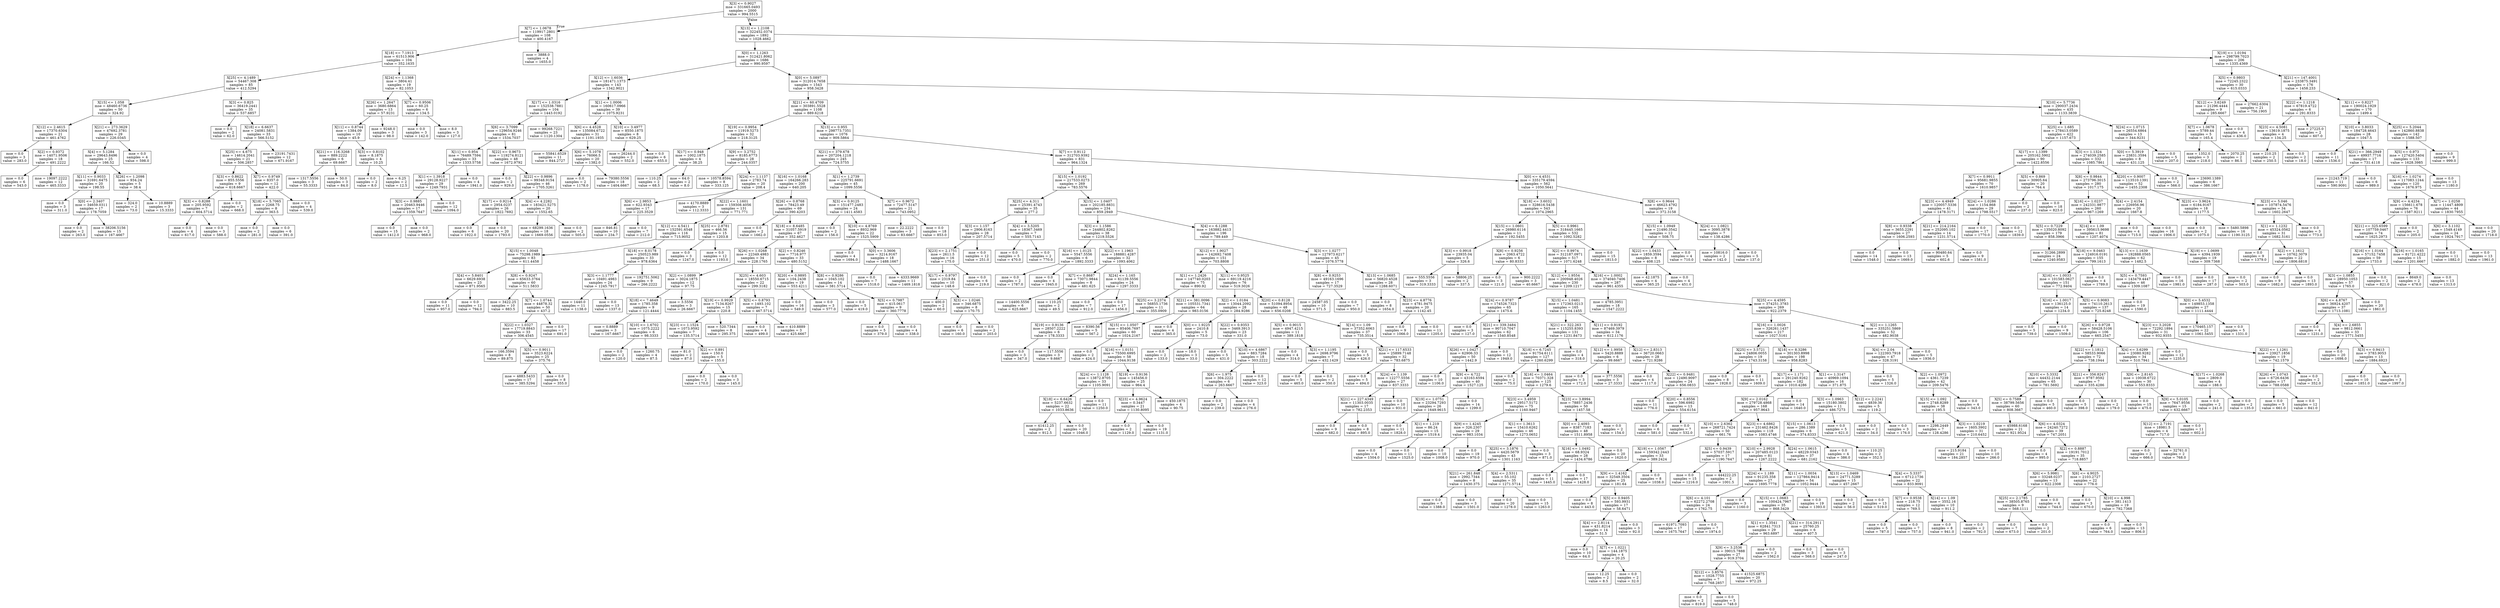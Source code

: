 digraph Tree {
node [shape=box] ;
0 [label="X[3] <= 0.9027\nmse = 331665.0493\nsamples = 2000\nvalue = 994.5515"] ;
1 [label="X[7] <= 1.0678\nmse = 119917.2801\nsamples = 108\nvalue = 400.4167"] ;
0 -> 1 [labeldistance=2.5, labelangle=45, headlabel="True"] ;
2 [label="X[18] <= 7.1913\nmse = 61513.906\nsamples = 104\nvalue = 352.1635"] ;
1 -> 2 ;
3 [label="X[25] <= 4.1489\nmse = 54467.308\nsamples = 85\nvalue = 412.5294"] ;
2 -> 3 ;
4 [label="X[15] <= 1.058\nmse = 48460.6736\nsamples = 50\nvalue = 324.92"] ;
3 -> 4 ;
5 [label="X[12] <= 2.4615\nmse = 17370.6304\nsamples = 21\nvalue = 461.4762"] ;
4 -> 5 ;
6 [label="mse = 0.0\nsamples = 3\nvalue = 283.0"] ;
5 -> 6 ;
7 [label="X[2] <= 0.9372\nmse = 14071.9506\nsamples = 18\nvalue = 491.2222"] ;
5 -> 7 ;
8 [label="mse = 0.0\nsamples = 6\nvalue = 543.0"] ;
7 -> 8 ;
9 [label="mse = 19097.2222\nsamples = 12\nvalue = 465.3333"] ;
7 -> 9 ;
10 [label="X[21] <= 273.3629\nmse = 47692.3781\nsamples = 29\nvalue = 226.0345"] ;
4 -> 10 ;
11 [label="X[4] <= 5.1284\nmse = 29643.8496\nsamples = 25\nvalue = 166.52"] ;
10 -> 11 ;
12 [label="X[11] <= 0.9033\nmse = 31691.6475\nsamples = 20\nvalue = 198.55"] ;
11 -> 12 ;
13 [label="mse = 0.0\nsamples = 3\nvalue = 311.0"] ;
12 -> 13 ;
14 [label="X[0] <= 2.3407\nmse = 34659.0311\nsamples = 17\nvalue = 178.7059"] ;
12 -> 14 ;
15 [label="mse = 0.0\nsamples = 2\nvalue = 263.0"] ;
14 -> 15 ;
16 [label="mse = 38206.5156\nsamples = 15\nvalue = 167.4667"] ;
14 -> 16 ;
17 [label="X[26] <= 1.2098\nmse = 934.24\nsamples = 5\nvalue = 38.4"] ;
11 -> 17 ;
18 [label="mse = 324.0\nsamples = 2\nvalue = 73.0"] ;
17 -> 18 ;
19 [label="mse = 10.8889\nsamples = 3\nvalue = 15.3333"] ;
17 -> 19 ;
20 [label="mse = 0.0\nsamples = 4\nvalue = 598.0"] ;
10 -> 20 ;
21 [label="X[3] <= 0.825\nmse = 36419.2441\nsamples = 35\nvalue = 537.6857"] ;
3 -> 21 ;
22 [label="mse = 0.0\nsamples = 2\nvalue = 62.0"] ;
21 -> 22 ;
23 [label="X[18] <= 6.6637\nmse = 24081.5831\nsamples = 33\nvalue = 566.5152"] ;
21 -> 23 ;
24 [label="X[25] <= 4.675\nmse = 14614.2041\nsamples = 21\nvalue = 506.2857"] ;
23 -> 24 ;
25 [label="X[3] <= 0.8622\nmse = 855.5556\nsamples = 9\nvalue = 618.6667"] ;
24 -> 25 ;
26 [label="X[3] <= 0.8288\nmse = 205.9592\nsamples = 7\nvalue = 604.5714"] ;
25 -> 26 ;
27 [label="mse = 0.0\nsamples = 4\nvalue = 617.0"] ;
26 -> 27 ;
28 [label="mse = 0.0\nsamples = 3\nvalue = 588.0"] ;
26 -> 28 ;
29 [label="mse = 0.0\nsamples = 2\nvalue = 668.0"] ;
25 -> 29 ;
30 [label="X[7] <= 0.9749\nmse = 8357.0\nsamples = 12\nvalue = 422.0"] ;
24 -> 30 ;
31 [label="X[18] <= 5.7065\nmse = 2268.75\nsamples = 8\nvalue = 363.5"] ;
30 -> 31 ;
32 [label="mse = 0.0\nsamples = 2\nvalue = 281.0"] ;
31 -> 32 ;
33 [label="mse = 0.0\nsamples = 6\nvalue = 391.0"] ;
31 -> 33 ;
34 [label="mse = 0.0\nsamples = 4\nvalue = 539.0"] ;
30 -> 34 ;
35 [label="mse = 23191.7431\nsamples = 12\nvalue = 671.9167"] ;
23 -> 35 ;
36 [label="X[24] <= 1.1368\nmse = 3804.41\nsamples = 19\nvalue = 82.1053"] ;
2 -> 36 ;
37 [label="X[26] <= 1.2647\nmse = 3680.6864\nsamples = 13\nvalue = 57.9231"] ;
36 -> 37 ;
38 [label="X[11] <= 0.8744\nmse = 1384.09\nsamples = 10\nvalue = 45.9"] ;
37 -> 38 ;
39 [label="X[21] <= 116.3268\nmse = 889.2222\nsamples = 6\nvalue = 69.6667"] ;
38 -> 39 ;
40 [label="mse = 1317.5556\nsamples = 3\nvalue = 55.3333"] ;
39 -> 40 ;
41 [label="mse = 50.0\nsamples = 3\nvalue = 84.0"] ;
39 -> 41 ;
42 [label="X[3] <= 0.8102\nmse = 8.1875\nsamples = 4\nvalue = 10.25"] ;
38 -> 42 ;
43 [label="mse = 0.0\nsamples = 2\nvalue = 8.0"] ;
42 -> 43 ;
44 [label="mse = 6.25\nsamples = 2\nvalue = 12.5"] ;
42 -> 44 ;
45 [label="mse = 9248.0\nsamples = 3\nvalue = 98.0"] ;
37 -> 45 ;
46 [label="X[7] <= 0.9506\nmse = 60.25\nsamples = 6\nvalue = 134.5"] ;
36 -> 46 ;
47 [label="mse = 0.0\nsamples = 3\nvalue = 142.0"] ;
46 -> 47 ;
48 [label="mse = 8.0\nsamples = 3\nvalue = 127.0"] ;
46 -> 48 ;
49 [label="mse = 3888.0\nsamples = 4\nvalue = 1655.0"] ;
1 -> 49 ;
50 [label="X[13] <= 1.2108\nmse = 322452.0374\nsamples = 1892\nvalue = 1028.4662"] ;
0 -> 50 [labeldistance=2.5, labelangle=-45, headlabel="False"] ;
51 [label="X[0] <= 1.1263\nmse = 312421.8062\nsamples = 1686\nvalue = 990.9597"] ;
50 -> 51 ;
52 [label="X[12] <= 1.6036\nmse = 181471.1373\nsamples = 143\nvalue = 1342.9021"] ;
51 -> 52 ;
53 [label="X[17] <= 1.0316\nmse = 152538.7881\nsamples = 104\nvalue = 1443.0192"] ;
52 -> 53 ;
54 [label="X[6] <= 3.7099\nmse = 129654.9246\nsamples = 81\nvalue = 1534.7037"] ;
53 -> 54 ;
55 [label="X[11] <= 0.954\nmse = 76489.7594\nsamples = 33\nvalue = 1333.5758"] ;
54 -> 55 ;
56 [label="X[1] <= 1.3918\nmse = 29128.9227\nsamples = 29\nvalue = 1249.7931"] ;
55 -> 56 ;
57 [label="X[3] <= 0.9885\nmse = 20463.9446\nsamples = 17\nvalue = 1359.7647"] ;
56 -> 57 ;
58 [label="mse = 0.0\nsamples = 15\nvalue = 1412.0"] ;
57 -> 58 ;
59 [label="mse = 0.0\nsamples = 2\nvalue = 968.0"] ;
57 -> 59 ;
60 [label="mse = 0.0\nsamples = 12\nvalue = 1094.0"] ;
56 -> 60 ;
61 [label="mse = 0.0\nsamples = 4\nvalue = 1941.0"] ;
55 -> 61 ;
62 [label="X[22] <= 0.9673\nmse = 119274.8121\nsamples = 48\nvalue = 1672.9792"] ;
54 -> 62 ;
63 [label="mse = 0.0\nsamples = 2\nvalue = 929.0"] ;
62 -> 63 ;
64 [label="X[22] <= 0.9896\nmse = 99348.9154\nsamples = 46\nvalue = 1705.3261"] ;
62 -> 64 ;
65 [label="X[17] <= 0.9214\nmse = 2954.0237\nsamples = 26\nvalue = 1822.7692"] ;
64 -> 65 ;
66 [label="mse = 0.0\nsamples = 6\nvalue = 1922.0"] ;
65 -> 66 ;
67 [label="mse = 0.0\nsamples = 20\nvalue = 1793.0"] ;
65 -> 67 ;
68 [label="X[4] <= 4.2282\nmse = 183421.5275\nsamples = 20\nvalue = 1552.65"] ;
64 -> 68 ;
69 [label="mse = 68299.1636\nsamples = 18\nvalue = 1669.0556"] ;
68 -> 69 ;
70 [label="mse = 0.0\nsamples = 2\nvalue = 505.0"] ;
68 -> 70 ;
71 [label="mse = 99268.7221\nsamples = 23\nvalue = 1120.1304"] ;
53 -> 71 ;
72 [label="X[1] <= 1.0006\nmse = 160617.0966\nsamples = 39\nvalue = 1075.9231"] ;
52 -> 72 ;
73 [label="X[6] <= 4.4528\nmse = 135084.6722\nsamples = 31\nvalue = 1191.1935"] ;
72 -> 73 ;
74 [label="mse = 55841.6529\nsamples = 11\nvalue = 844.2727"] ;
73 -> 74 ;
75 [label="X[6] <= 5.1078\nmse = 76066.5\nsamples = 20\nvalue = 1382.0"] ;
73 -> 75 ;
76 [label="mse = 0.0\nsamples = 2\nvalue = 1178.0"] ;
75 -> 76 ;
77 [label="mse = 79380.5556\nsamples = 18\nvalue = 1404.6667"] ;
75 -> 77 ;
78 [label="X[10] <= 3.4977\nmse = 8550.1875\nsamples = 8\nvalue = 629.25"] ;
72 -> 78 ;
79 [label="mse = 26244.0\nsamples = 2\nvalue = 552.0"] ;
78 -> 79 ;
80 [label="mse = 0.0\nsamples = 6\nvalue = 655.0"] ;
78 -> 80 ;
81 [label="X[0] <= 5.0897\nmse = 312014.7658\nsamples = 1543\nvalue = 958.3428"] ;
51 -> 81 ;
82 [label="X[21] <= 60.4709\nmse = 303891.5528\nsamples = 1108\nvalue = 889.6218"] ;
81 -> 82 ;
83 [label="X[19] <= 0.9954\nmse = 11919.5273\nsamples = 32\nvalue = 218.3125"] ;
82 -> 83 ;
84 [label="X[17] <= 0.948\nmse = 1002.1875\nsamples = 4\nvalue = 38.25"] ;
83 -> 84 ;
85 [label="mse = 110.25\nsamples = 2\nvalue = 68.5"] ;
84 -> 85 ;
86 [label="mse = 64.0\nsamples = 2\nvalue = 8.0"] ;
84 -> 86 ;
87 [label="X[9] <= 3.2752\nmse = 8185.6773\nsamples = 28\nvalue = 244.0357"] ;
83 -> 87 ;
88 [label="mse = 10578.8594\nsamples = 8\nvalue = 333.125"] ;
87 -> 88 ;
89 [label="X[24] <= 1.1137\nmse = 2783.74\nsamples = 20\nvalue = 208.4"] ;
87 -> 89 ;
90 [label="X[6] <= 2.9853\nmse = 622.9343\nsamples = 17\nvalue = 225.3529"] ;
89 -> 90 ;
91 [label="mse = 846.81\nsamples = 10\nvalue = 234.7"] ;
90 -> 91 ;
92 [label="mse = 0.0\nsamples = 7\nvalue = 212.0"] ;
90 -> 92 ;
93 [label="mse = 4170.8889\nsamples = 3\nvalue = 112.3333"] ;
89 -> 93 ;
94 [label="X[13] <= 0.955\nmse = 298773.7351\nsamples = 1076\nvalue = 909.5864"] ;
82 -> 94 ;
95 [label="X[21] <= 379.678\nmse = 207204.1218\nsamples = 245\nvalue = 724.5755"] ;
94 -> 95 ;
96 [label="X[16] <= 1.0168\nmse = 164266.283\nsamples = 200\nvalue = 640.205"] ;
95 -> 96 ;
97 [label="X[22] <= 1.1601\nmse = 159308.4056\nsamples = 131\nvalue = 771.771"] ;
96 -> 97 ;
98 [label="X[12] <= 4.5411\nmse = 152591.6548\nsamples = 116\nvalue = 715.9052"] ;
97 -> 98 ;
99 [label="X[15] <= 1.0048\nmse = 75298.1989\nsamples = 83\nvalue = 611.4458"] ;
98 -> 99 ;
100 [label="X[4] <= 5.8401\nmse = 6629.6938\nsamples = 23\nvalue = 871.9565"] ;
99 -> 100 ;
101 [label="mse = 0.0\nsamples = 11\nvalue = 957.0"] ;
100 -> 101 ;
102 [label="mse = 0.0\nsamples = 12\nvalue = 794.0"] ;
100 -> 102 ;
103 [label="X[8] <= 0.9247\nmse = 65633.3764\nsamples = 60\nvalue = 511.5833"] ;
99 -> 103 ;
104 [label="mse = 3422.25\nsamples = 10\nvalue = 883.5"] ;
103 -> 104 ;
105 [label="X[7] <= 1.0744\nmse = 44878.32\nsamples = 50\nvalue = 437.2"] ;
103 -> 105 ;
106 [label="X[22] <= 1.0327\nmse = 17719.8843\nsamples = 33\nvalue = 306.4545"] ;
105 -> 106 ;
107 [label="mse = 166.3594\nsamples = 8\nvalue = 89.875"] ;
106 -> 107 ;
108 [label="X[5] <= 0.9011\nmse = 3523.6224\nsamples = 25\nvalue = 375.76"] ;
106 -> 108 ;
109 [label="mse = 4883.5433\nsamples = 17\nvalue = 385.5294"] ;
108 -> 109 ;
110 [label="mse = 0.0\nsamples = 8\nvalue = 355.0"] ;
108 -> 110 ;
111 [label="mse = 0.0\nsamples = 17\nvalue = 691.0"] ;
105 -> 111 ;
112 [label="X[18] <= 8.0178\nmse = 250523.989\nsamples = 33\nvalue = 978.6364"] ;
98 -> 112 ;
113 [label="X[3] <= 1.1777\nmse = 10491.4983\nsamples = 24\nvalue = 1245.7917"] ;
112 -> 113 ;
114 [label="mse = 1440.0\nsamples = 11\nvalue = 1138.0"] ;
113 -> 114 ;
115 [label="mse = 0.0\nsamples = 13\nvalue = 1337.0"] ;
113 -> 115 ;
116 [label="mse = 192751.5062\nsamples = 9\nvalue = 266.2222"] ;
112 -> 116 ;
117 [label="X[25] <= 2.8781\nmse = 466.56\nsamples = 15\nvalue = 1203.8"] ;
97 -> 117 ;
118 [label="mse = 0.0\nsamples = 3\nvalue = 1247.0"] ;
117 -> 118 ;
119 [label="mse = 0.0\nsamples = 12\nvalue = 1193.0"] ;
117 -> 119 ;
120 [label="X[26] <= 0.8768\nmse = 78423.49\nsamples = 69\nvalue = 390.4203"] ;
96 -> 120 ;
121 [label="mse = 0.0\nsamples = 2\nvalue = 1662.0"] ;
120 -> 121 ;
122 [label="X[18] <= 8.6485\nmse = 31057.5919\nsamples = 67\nvalue = 352.4627"] ;
120 -> 122 ;
123 [label="X[26] <= 1.0268\nmse = 22349.4983\nsamples = 34\nvalue = 228.1765"] ;
122 -> 123 ;
124 [label="X[2] <= 1.0899\nmse = 3024.1875\nsamples = 12\nvalue = 97.75"] ;
123 -> 124 ;
125 [label="X[18] <= 7.4649\nmse = 1785.358\nsamples = 9\nvalue = 121.4444"] ;
124 -> 125 ;
126 [label="mse = 0.8889\nsamples = 3\nvalue = 167.6667"] ;
125 -> 126 ;
127 [label="X[10] <= 1.6702\nmse = 1075.2222\nsamples = 6\nvalue = 98.3333"] ;
125 -> 127 ;
128 [label="mse = 0.0\nsamples = 2\nvalue = 120.0"] ;
127 -> 128 ;
129 [label="mse = 1260.75\nsamples = 4\nvalue = 87.5"] ;
127 -> 129 ;
130 [label="mse = 3.5556\nsamples = 3\nvalue = 26.6667"] ;
124 -> 130 ;
131 [label="X[25] <= 4.603\nmse = 18550.6715\nsamples = 22\nvalue = 299.3182"] ;
123 -> 131 ;
132 [label="X[19] <= 0.9929\nmse = 7134.8267\nsamples = 15\nvalue = 220.8"] ;
131 -> 132 ;
133 [label="X[23] <= 1.1524\nmse = 1073.9592\nsamples = 7\nvalue = 135.5714"] ;
132 -> 133 ;
134 [label="mse = 81.0\nsamples = 2\nvalue = 87.0"] ;
133 -> 134 ;
135 [label="X[2] <= 0.891\nmse = 150.0\nsamples = 5\nvalue = 155.0"] ;
133 -> 135 ;
136 [label="mse = 0.0\nsamples = 2\nvalue = 170.0"] ;
135 -> 136 ;
137 [label="mse = 0.0\nsamples = 3\nvalue = 145.0"] ;
135 -> 137 ;
138 [label="mse = 520.7344\nsamples = 8\nvalue = 295.375"] ;
132 -> 138 ;
139 [label="X[5] <= 0.8793\nmse = 1493.102\nsamples = 7\nvalue = 467.5714"] ;
131 -> 139 ;
140 [label="mse = 0.0\nsamples = 4\nvalue = 499.0"] ;
139 -> 140 ;
141 [label="mse = 410.8889\nsamples = 3\nvalue = 425.6667"] ;
139 -> 141 ;
142 [label="X[2] <= 0.8246\nmse = 7716.977\nsamples = 33\nvalue = 480.5152"] ;
122 -> 142 ;
143 [label="X[20] <= 0.9895\nmse = 104.2438\nsamples = 19\nvalue = 553.4211"] ;
142 -> 143 ;
144 [label="mse = 0.0\nsamples = 16\nvalue = 549.0"] ;
143 -> 144 ;
145 [label="mse = 0.0\nsamples = 3\nvalue = 577.0"] ;
143 -> 145 ;
146 [label="X[8] <= 0.9286\nmse = 1045.102\nsamples = 14\nvalue = 381.5714"] ;
142 -> 146 ;
147 [label="mse = 0.0\nsamples = 5\nvalue = 419.0"] ;
146 -> 147 ;
148 [label="X[5] <= 0.7987\nmse = 415.0617\nsamples = 9\nvalue = 360.7778"] ;
146 -> 148 ;
149 [label="mse = 0.0\nsamples = 5\nvalue = 379.0"] ;
148 -> 149 ;
150 [label="mse = 0.0\nsamples = 4\nvalue = 338.0"] ;
148 -> 150 ;
151 [label="X[1] <= 1.2739\nmse = 225791.6691\nsamples = 45\nvalue = 1099.5556"] ;
95 -> 151 ;
152 [label="X[3] <= 0.9125\nmse = 151477.2483\nsamples = 24\nvalue = 1411.4583"] ;
151 -> 152 ;
153 [label="mse = 0.0\nsamples = 2\nvalue = 156.0"] ;
152 -> 153 ;
154 [label="X[10] <= 4.8769\nmse = 8932.969\nsamples = 22\nvalue = 1525.5909"] ;
152 -> 154 ;
155 [label="mse = 0.0\nsamples = 4\nvalue = 1694.0"] ;
154 -> 155 ;
156 [label="X[0] <= 3.3606\nmse = 3214.9167\nsamples = 18\nvalue = 1488.1667"] ;
154 -> 156 ;
157 [label="mse = 0.0\nsamples = 7\nvalue = 1518.0"] ;
156 -> 157 ;
158 [label="mse = 4333.9669\nsamples = 11\nvalue = 1469.1818"] ;
156 -> 158 ;
159 [label="X[7] <= 0.9672\nmse = 72477.5147\nsamples = 21\nvalue = 743.0952"] ;
151 -> 159 ;
160 [label="mse = 22.2222\nsamples = 3\nvalue = 83.6667"] ;
159 -> 160 ;
161 [label="mse = 0.0\nsamples = 18\nvalue = 853.0"] ;
159 -> 161 ;
162 [label="X[7] <= 0.9112\nmse = 312703.9392\nsamples = 831\nvalue = 964.1324"] ;
94 -> 162 ;
163 [label="X[15] <= 1.0192\nmse = 217533.0273\nsamples = 269\nvalue = 783.5576"] ;
162 -> 163 ;
164 [label="X[25] <= 4.311\nmse = 25391.4743\nsamples = 35\nvalue = 277.2"] ;
163 -> 164 ;
165 [label="X[3] <= 1.157\nmse = 2906.8163\nsamples = 28\nvalue = 207.5714"] ;
164 -> 165 ;
166 [label="X[23] <= 2.1751\nmse = 2611.5\nsamples = 16\nvalue = 175.0"] ;
165 -> 166 ;
167 [label="X[17] <= 0.9797\nmse = 2319.84\nsamples = 10\nvalue = 148.6"] ;
166 -> 167 ;
168 [label="mse = 400.0\nsamples = 2\nvalue = 60.0"] ;
167 -> 168 ;
169 [label="X[3] <= 1.0246\nmse = 346.6875\nsamples = 8\nvalue = 170.75"] ;
167 -> 169 ;
170 [label="mse = 0.0\nsamples = 6\nvalue = 160.0"] ;
169 -> 170 ;
171 [label="mse = 0.0\nsamples = 2\nvalue = 203.0"] ;
169 -> 171 ;
172 [label="mse = 0.0\nsamples = 6\nvalue = 219.0"] ;
166 -> 172 ;
173 [label="mse = 0.0\nsamples = 12\nvalue = 251.0"] ;
165 -> 173 ;
174 [label="X[4] <= 3.5205\nmse = 18367.3469\nsamples = 7\nvalue = 555.7143"] ;
164 -> 174 ;
175 [label="mse = 0.0\nsamples = 5\nvalue = 470.0"] ;
174 -> 175 ;
176 [label="mse = 0.0\nsamples = 2\nvalue = 770.0"] ;
174 -> 176 ;
177 [label="X[15] <= 1.0407\nmse = 202185.8831\nsamples = 234\nvalue = 859.2949"] ;
163 -> 177 ;
178 [label="X[3] <= 1.1586\nmse = 244802.8262\nsamples = 38\nvalue = 1219.5526"] ;
177 -> 178 ;
179 [label="X[16] <= 1.0125\nmse = 5547.5556\nsamples = 6\nvalue = 1892.3333"] ;
178 -> 179 ;
180 [label="mse = 0.0\nsamples = 2\nvalue = 1787.0"] ;
179 -> 180 ;
181 [label="mse = 0.0\nsamples = 4\nvalue = 1945.0"] ;
179 -> 181 ;
182 [label="X[22] <= 1.1963\nmse = 188881.4287\nsamples = 32\nvalue = 1093.4062"] ;
178 -> 182 ;
183 [label="X[7] <= 0.8687\nmse = 73071.9844\nsamples = 8\nvalue = 481.625"] ;
182 -> 183 ;
184 [label="mse = 14400.5556\nsamples = 6\nvalue = 625.6667"] ;
183 -> 184 ;
185 [label="mse = 110.25\nsamples = 2\nvalue = 49.5"] ;
183 -> 185 ;
186 [label="X[24] <= 1.165\nmse = 61139.5556\nsamples = 24\nvalue = 1297.3333"] ;
182 -> 186 ;
187 [label="mse = 0.0\nsamples = 7\nvalue = 912.0"] ;
186 -> 187 ;
188 [label="mse = 0.0\nsamples = 17\nvalue = 1456.0"] ;
186 -> 188 ;
189 [label="X[4] <= 6.1288\nmse = 163882.4413\nsamples = 196\nvalue = 789.449"] ;
177 -> 189 ;
190 [label="X[12] <= 1.9027\nmse = 142692.7408\nsamples = 151\nvalue = 703.8808"] ;
189 -> 190 ;
191 [label="X[1] <= 1.2426\nmse = 147740.0203\nsamples = 75\nvalue = 890.92"] ;
190 -> 191 ;
192 [label="X[25] <= 3.2374\nmse = 56855.1736\nsamples = 11\nvalue = 355.0909"] ;
191 -> 192 ;
193 [label="X[19] <= 0.9136\nmse = 28507.2222\nsamples = 6\nvalue = 178.3333"] ;
192 -> 193 ;
194 [label="mse = 0.0\nsamples = 3\nvalue = 347.0"] ;
193 -> 194 ;
195 [label="mse = 117.5556\nsamples = 3\nvalue = 9.6667"] ;
193 -> 195 ;
196 [label="mse = 8390.56\nsamples = 5\nvalue = 567.2"] ;
192 -> 196 ;
197 [label="X[21] <= 381.0096\nmse = 105531.7341\nsamples = 64\nvalue = 983.0156"] ;
191 -> 197 ;
198 [label="X[15] <= 1.0507\nmse = 85406.7697\nsamples = 60\nvalue = 1024.2167"] ;
197 -> 198 ;
199 [label="mse = 0.0\nsamples = 2\nvalue = 424.0"] ;
198 -> 199 ;
200 [label="X[16] <= 1.0151\nmse = 75500.6995\nsamples = 58\nvalue = 1044.9138"] ;
198 -> 200 ;
201 [label="X[24] <= 1.1128\nmse = 13872.8705\nsamples = 33\nvalue = 1105.9091"] ;
200 -> 201 ;
202 [label="X[18] <= 6.6426\nmse = 5237.6632\nsamples = 22\nvalue = 1033.8636"] ;
201 -> 202 ;
203 [label="mse = 41412.25\nsamples = 2\nvalue = 912.5"] ;
202 -> 203 ;
204 [label="mse = 0.0\nsamples = 20\nvalue = 1046.0"] ;
202 -> 204 ;
205 [label="mse = 0.0\nsamples = 11\nvalue = 1250.0"] ;
201 -> 205 ;
206 [label="X[19] <= 0.9136\nmse = 145456.0\nsamples = 25\nvalue = 964.4"] ;
200 -> 206 ;
207 [label="X[23] <= 4.9624\nmse = 0.3447\nsamples = 21\nvalue = 1130.8095"] ;
206 -> 207 ;
208 [label="mse = 0.0\nsamples = 2\nvalue = 1129.0"] ;
207 -> 208 ;
209 [label="mse = 0.0\nsamples = 19\nvalue = 1131.0"] ;
207 -> 209 ;
210 [label="mse = 450.1875\nsamples = 4\nvalue = 90.75"] ;
206 -> 210 ;
211 [label="mse = 0.0\nsamples = 4\nvalue = 365.0"] ;
197 -> 211 ;
212 [label="X[11] <= 0.9525\nmse = 69119.4216\nsamples = 76\nvalue = 519.3026"] ;
190 -> 212 ;
213 [label="X[2] <= 1.0184\nmse = 13044.2092\nsamples = 28\nvalue = 284.9286"] ;
212 -> 213 ;
214 [label="X[0] <= 1.9225\nmse = 2410.8\nsamples = 5\nvalue = 73.0"] ;
213 -> 214 ;
215 [label="mse = 0.0\nsamples = 2\nvalue = 133.0"] ;
214 -> 215 ;
216 [label="mse = 18.0\nsamples = 3\nvalue = 33.0"] ;
214 -> 216 ;
217 [label="X[22] <= 0.9353\nmse = 3469.3913\nsamples = 23\nvalue = 331.0"] ;
213 -> 217 ;
218 [label="mse = 0.0\nsamples = 5\nvalue = 431.0"] ;
217 -> 218 ;
219 [label="X[10] <= 4.6867\nmse = 883.7284\nsamples = 18\nvalue = 303.2222"] ;
217 -> 219 ;
220 [label="X[6] <= 1.975\nmse = 304.2222\nsamples = 6\nvalue = 263.6667"] ;
219 -> 220 ;
221 [label="mse = 0.0\nsamples = 2\nvalue = 239.0"] ;
220 -> 221 ;
222 [label="mse = 0.0\nsamples = 4\nvalue = 276.0"] ;
220 -> 222 ;
223 [label="mse = 0.0\nsamples = 12\nvalue = 323.0"] ;
219 -> 223 ;
224 [label="X[20] <= 0.8128\nmse = 51094.8954\nsamples = 48\nvalue = 656.0208"] ;
212 -> 224 ;
225 [label="X[5] <= 0.9015\nmse = 4947.4215\nsamples = 11\nvalue = 389.1818"] ;
224 -> 225 ;
226 [label="mse = 0.0\nsamples = 4\nvalue = 314.0"] ;
225 -> 226 ;
227 [label="X[3] <= 1.1195\nmse = 2698.9796\nsamples = 7\nvalue = 432.1429"] ;
225 -> 227 ;
228 [label="mse = 0.0\nsamples = 5\nvalue = 465.0"] ;
227 -> 228 ;
229 [label="mse = 0.0\nsamples = 2\nvalue = 350.0"] ;
227 -> 229 ;
230 [label="X[14] <= 1.09\nmse = 37352.6063\nsamples = 37\nvalue = 735.3514"] ;
224 -> 230 ;
231 [label="mse = 0.0\nsamples = 5\nvalue = 426.0"] ;
230 -> 231 ;
232 [label="X[21] <= 117.6533\nmse = 25899.7148\nsamples = 32\nvalue = 783.6875"] ;
230 -> 232 ;
233 [label="mse = 0.0\nsamples = 5\nvalue = 494.0"] ;
232 -> 233 ;
234 [label="X[24] <= 1.139\nmse = 12277.5556\nsamples = 27\nvalue = 837.3333"] ;
232 -> 234 ;
235 [label="X[21] <= 227.4349\nmse = 11303.0035\nsamples = 17\nvalue = 782.2353"] ;
234 -> 235 ;
236 [label="mse = 0.0\nsamples = 9\nvalue = 682.0"] ;
235 -> 236 ;
237 [label="mse = 0.0\nsamples = 8\nvalue = 895.0"] ;
235 -> 237 ;
238 [label="mse = 0.0\nsamples = 10\nvalue = 931.0"] ;
234 -> 238 ;
239 [label="X[3] <= 1.0277\nmse = 127973.6217\nsamples = 45\nvalue = 1076.5778"] ;
189 -> 239 ;
240 [label="X[8] <= 0.9253\nmse = 49163.1696\nsamples = 17\nvalue = 727.3529"] ;
239 -> 240 ;
241 [label="mse = 24587.05\nsamples = 10\nvalue = 571.5"] ;
240 -> 241 ;
242 [label="mse = 0.0\nsamples = 7\nvalue = 950.0"] ;
240 -> 242 ;
243 [label="X[13] <= 1.0685\nmse = 56820.4528\nsamples = 28\nvalue = 1288.6071"] ;
239 -> 243 ;
244 [label="mse = 0.0\nsamples = 8\nvalue = 1654.0"] ;
243 -> 244 ;
245 [label="X[23] <= 4.8776\nmse = 4781.9475\nsamples = 20\nvalue = 1142.45"] ;
243 -> 245 ;
246 [label="mse = 0.0\nsamples = 9\nvalue = 1066.0"] ;
245 -> 246 ;
247 [label="mse = 0.0\nsamples = 11\nvalue = 1205.0"] ;
245 -> 247 ;
248 [label="X[0] <= 4.4531\nmse = 335179.4594\nsamples = 562\nvalue = 1050.5641"] ;
162 -> 248 ;
249 [label="X[18] <= 3.6032\nmse = 328616.5438\nsamples = 543\nvalue = 1074.2965"] ;
248 -> 249 ;
250 [label="X[15] <= 1.0601\nmse = 26980.6116\nsamples = 11\nvalue = 192.5455"] ;
249 -> 250 ;
251 [label="X[3] <= 0.9918\nmse = 23935.04\nsamples = 5\nvalue = 326.6"] ;
250 -> 251 ;
252 [label="mse = 555.5556\nsamples = 3\nvalue = 319.3333"] ;
251 -> 252 ;
253 [label="mse = 58806.25\nsamples = 2\nvalue = 337.5"] ;
251 -> 253 ;
254 [label="X[8] <= 0.9256\nmse = 2063.4722\nsamples = 6\nvalue = 80.8333"] ;
250 -> 254 ;
255 [label="mse = 0.0\nsamples = 3\nvalue = 121.0"] ;
254 -> 255 ;
256 [label="mse = 900.2222\nsamples = 3\nvalue = 40.6667"] ;
254 -> 256 ;
257 [label="X[5] <= 0.9961\nmse = 318445.1665\nsamples = 532\nvalue = 1092.5282"] ;
249 -> 257 ;
258 [label="X[2] <= 0.9974\nmse = 312187.0971\nsamples = 517\nvalue = 1071.6248"] ;
257 -> 258 ;
259 [label="X[12] <= 1.9554\nmse = 200948.4026\nsamples = 230\nvalue = 1209.1217"] ;
258 -> 259 ;
260 [label="X[24] <= 0.9787\nmse = 174526.7323\nsamples = 65\nvalue = 1475.6"] ;
259 -> 260 ;
261 [label="mse = 0.0\nsamples = 3\nvalue = 127.0"] ;
260 -> 261 ;
262 [label="X[21] <= 339.3484\nmse = 90710.7047\nsamples = 62\nvalue = 1540.8548"] ;
260 -> 262 ;
263 [label="X[26] <= 1.0427\nmse = 62906.33\nsamples = 50\nvalue = 1442.9"] ;
262 -> 263 ;
264 [label="mse = 0.0\nsamples = 10\nvalue = 1106.0"] ;
263 -> 264 ;
265 [label="X[9] <= 4.722\nmse = 43163.6594\nsamples = 40\nvalue = 1527.125"] ;
263 -> 265 ;
266 [label="X[19] <= 1.0751\nmse = 23294.7293\nsamples = 26\nvalue = 1649.9615"] ;
265 -> 266 ;
267 [label="mse = 0.0\nsamples = 11\nvalue = 1828.0"] ;
266 -> 267 ;
268 [label="X[1] <= 1.219\nmse = 86.24\nsamples = 15\nvalue = 1519.4"] ;
266 -> 268 ;
269 [label="mse = 0.0\nsamples = 4\nvalue = 1504.0"] ;
268 -> 269 ;
270 [label="mse = 0.0\nsamples = 11\nvalue = 1525.0"] ;
268 -> 270 ;
271 [label="mse = 0.0\nsamples = 14\nvalue = 1299.0"] ;
265 -> 271 ;
272 [label="mse = 0.0\nsamples = 12\nvalue = 1949.0"] ;
262 -> 272 ;
273 [label="X[15] <= 1.0481\nmse = 172363.0213\nsamples = 165\nvalue = 1104.1455"] ;
259 -> 273 ;
274 [label="X[21] <= 322.263\nmse = 115255.8393\nsamples = 131\nvalue = 1231.8473"] ;
273 -> 274 ;
275 [label="X[18] <= 6.7245\nmse = 91754.6111\nsamples = 127\nvalue = 1260.6299"] ;
274 -> 275 ;
276 [label="mse = 0.0\nsamples = 2\nvalue = 75.0"] ;
275 -> 276 ;
277 [label="X[16] <= 1.0464\nmse = 70371.328\nsamples = 125\nvalue = 1279.6"] ;
275 -> 277 ;
278 [label="X[23] <= 3.4959\nmse = 29517.5172\nsamples = 75\nvalue = 1160.9467"] ;
277 -> 278 ;
279 [label="X[9] <= 1.4245\nmse = 326.2307\nsamples = 29\nvalue = 983.1034"] ;
278 -> 279 ;
280 [label="mse = 0.0\nsamples = 10\nvalue = 1008.0"] ;
279 -> 280 ;
281 [label="mse = 0.0\nsamples = 19\nvalue = 970.0"] ;
279 -> 281 ;
282 [label="X[1] <= 1.3613\nmse = 15410.6262\nsamples = 46\nvalue = 1273.0652"] ;
278 -> 282 ;
283 [label="X[25] <= 3.1876\nmse = 4420.5679\nsamples = 43\nvalue = 1301.1163"] ;
282 -> 283 ;
284 [label="X[21] <= 261.848\nmse = 2992.7344\nsamples = 8\nvalue = 1430.375"] ;
283 -> 284 ;
285 [label="mse = 0.0\nsamples = 5\nvalue = 1388.0"] ;
284 -> 285 ;
286 [label="mse = 0.0\nsamples = 3\nvalue = 1501.0"] ;
284 -> 286 ;
287 [label="X[4] <= 2.5311\nmse = 55.102\nsamples = 35\nvalue = 1271.5714"] ;
283 -> 287 ;
288 [label="mse = 0.0\nsamples = 20\nvalue = 1278.0"] ;
287 -> 288 ;
289 [label="mse = 0.0\nsamples = 15\nvalue = 1263.0"] ;
287 -> 289 ;
290 [label="mse = 0.0\nsamples = 3\nvalue = 871.0"] ;
282 -> 290 ;
291 [label="X[23] <= 3.8994\nmse = 78857.2436\nsamples = 50\nvalue = 1457.58"] ;
277 -> 291 ;
292 [label="X[0] <= 2.4093\nmse = 8387.7183\nsamples = 48\nvalue = 1511.8958"] ;
291 -> 292 ;
293 [label="X[16] <= 1.0492\nmse = 68.9324\nsamples = 28\nvalue = 1434.6786"] ;
292 -> 293 ;
294 [label="mse = 0.0\nsamples = 11\nvalue = 1445.0"] ;
293 -> 294 ;
295 [label="mse = 0.0\nsamples = 17\nvalue = 1428.0"] ;
293 -> 295 ;
296 [label="mse = 0.0\nsamples = 20\nvalue = 1620.0"] ;
292 -> 296 ;
297 [label="mse = 0.0\nsamples = 2\nvalue = 154.0"] ;
291 -> 297 ;
298 [label="mse = 0.0\nsamples = 4\nvalue = 318.0"] ;
274 -> 298 ;
299 [label="X[11] <= 0.9192\nmse = 87469.3979\nsamples = 34\nvalue = 612.1176"] ;
273 -> 299 ;
300 [label="X[12] <= 1.9958\nmse = 5420.8889\nsamples = 6\nvalue = 99.6667"] ;
299 -> 300 ;
301 [label="mse = 0.0\nsamples = 3\nvalue = 172.0"] ;
300 -> 301 ;
302 [label="mse = 377.5556\nsamples = 3\nvalue = 27.3333"] ;
300 -> 302 ;
303 [label="X[12] <= 2.8313\nmse = 36720.0663\nsamples = 28\nvalue = 721.9286"] ;
299 -> 303 ;
304 [label="mse = 0.0\nsamples = 4\nvalue = 1117.0"] ;
303 -> 304 ;
305 [label="X[22] <= 0.9481\nmse = 12490.9097\nsamples = 24\nvalue = 656.0833"] ;
303 -> 305 ;
306 [label="mse = 0.0\nsamples = 11\nvalue = 776.0"] ;
305 -> 306 ;
307 [label="X[20] <= 0.8556\nmse = 596.6982\nsamples = 13\nvalue = 554.6154"] ;
305 -> 307 ;
308 [label="mse = 0.0\nsamples = 6\nvalue = 581.0"] ;
307 -> 308 ;
309 [label="mse = 0.0\nsamples = 7\nvalue = 532.0"] ;
307 -> 309 ;
310 [label="X[16] <= 1.0002\nmse = 374040.7406\nsamples = 287\nvalue = 961.4355"] ;
258 -> 310 ;
311 [label="mse = 4785.3951\nsamples = 18\nvalue = 1547.2222"] ;
310 -> 311 ;
312 [label="X[25] <= 4.4595\nmse = 374251.3783\nsamples = 269\nvalue = 922.2379"] ;
310 -> 312 ;
313 [label="X[16] <= 1.0026\nmse = 326261.1437\nsamples = 217\nvalue = 1027.5161"] ;
312 -> 313 ;
314 [label="X[25] <= 3.5721\nmse = 24806.0055\nsamples = 19\nvalue = 1743.3158"] ;
313 -> 314 ;
315 [label="mse = 0.0\nsamples = 8\nvalue = 1928.0"] ;
314 -> 315 ;
316 [label="mse = 0.0\nsamples = 11\nvalue = 1609.0"] ;
314 -> 316 ;
317 [label="X[18] <= 8.3286\nmse = 301303.8998\nsamples = 198\nvalue = 958.8283"] ;
313 -> 317 ;
318 [label="X[17] <= 1.171\nmse = 291240.9262\nsamples = 182\nvalue = 1010.4286"] ;
317 -> 318 ;
319 [label="X[9] <= 2.0162\nmse = 279728.4868\nsamples = 168\nvalue = 957.9643"] ;
318 -> 319 ;
320 [label="X[10] <= 2.6362\nmse = 268721.7424\nsamples = 50\nvalue = 661.76"] ;
319 -> 320 ;
321 [label="X[19] <= 1.0567\nmse = 159342.2443\nsamples = 33\nvalue = 389.2424"] ;
320 -> 321 ;
322 [label="X[9] <= 1.4162\nmse = 32549.3504\nsamples = 25\nvalue = 181.64"] ;
321 -> 322 ;
323 [label="mse = 0.0\nsamples = 8\nvalue = 443.0"] ;
322 -> 323 ;
324 [label="X[5] <= 0.9405\nmse = 593.9931\nsamples = 17\nvalue = 58.6471"] ;
322 -> 324 ;
325 [label="X[4] <= 2.8114\nmse = 431.8214\nsamples = 14\nvalue = 51.5"] ;
324 -> 325 ;
326 [label="mse = 0.0\nsamples = 10\nvalue = 64.0"] ;
325 -> 326 ;
327 [label="X[7] <= 1.0221\nmse = 144.1875\nsamples = 4\nvalue = 20.25"] ;
325 -> 327 ;
328 [label="mse = 12.25\nsamples = 2\nvalue = 8.5"] ;
327 -> 328 ;
329 [label="mse = 0.0\nsamples = 2\nvalue = 32.0"] ;
327 -> 329 ;
330 [label="mse = 0.0\nsamples = 3\nvalue = 92.0"] ;
324 -> 330 ;
331 [label="mse = 0.0\nsamples = 8\nvalue = 1038.0"] ;
321 -> 331 ;
332 [label="X[5] <= 0.9439\nmse = 57037.5917\nsamples = 17\nvalue = 1190.7647"] ;
320 -> 332 ;
333 [label="mse = 0.0\nsamples = 15\nvalue = 1216.0"] ;
332 -> 333 ;
334 [label="mse = 444222.25\nsamples = 2\nvalue = 1001.5"] ;
332 -> 334 ;
335 [label="X[23] <= 4.6862\nmse = 231462.8426\nsamples = 118\nvalue = 1083.4746"] ;
319 -> 335 ;
336 [label="X[10] <= 2.9928\nmse = 207485.0123\nsamples = 81\nvalue = 1267.2222"] ;
335 -> 336 ;
337 [label="X[24] <= 1.189\nmse = 91235.358\nsamples = 27\nvalue = 1695.7778"] ;
336 -> 337 ;
338 [label="X[6] <= 4.101\nmse = 62272.2708\nsamples = 24\nvalue = 1762.75"] ;
337 -> 338 ;
339 [label="mse = 61971.7093\nsamples = 17\nvalue = 1675.7647"] ;
338 -> 339 ;
340 [label="mse = 0.0\nsamples = 7\nvalue = 1974.0"] ;
338 -> 340 ;
341 [label="mse = 0.0\nsamples = 3\nvalue = 1160.0"] ;
337 -> 341 ;
342 [label="X[11] <= 1.0034\nmse = 127864.9414\nsamples = 54\nvalue = 1052.9444"] ;
336 -> 342 ;
343 [label="X[15] <= 1.0683\nmse = 100424.7967\nsamples = 35\nvalue = 868.3429"] ;
342 -> 343 ;
344 [label="X[1] <= 1.3541\nmse = 62841.7313\nsamples = 29\nvalue = 963.6897"] ;
343 -> 344 ;
345 [label="X[9] <= 3.2536\nmse = 39015.7888\nsamples = 27\nvalue = 919.3704"] ;
344 -> 345 ;
346 [label="X[12] <= 3.8576\nmse = 1028.7755\nsamples = 7\nvalue = 768.2857"] ;
345 -> 346 ;
347 [label="mse = 0.0\nsamples = 2\nvalue = 819.0"] ;
346 -> 347 ;
348 [label="mse = 0.0\nsamples = 5\nvalue = 748.0"] ;
346 -> 348 ;
349 [label="mse = 41525.6875\nsamples = 20\nvalue = 972.25"] ;
345 -> 349 ;
350 [label="mse = 0.0\nsamples = 2\nvalue = 1562.0"] ;
344 -> 350 ;
351 [label="X[21] <= 314.2911\nmse = 25760.25\nsamples = 6\nvalue = 407.5"] ;
343 -> 351 ;
352 [label="mse = 0.0\nsamples = 3\nvalue = 568.0"] ;
351 -> 352 ;
353 [label="mse = 0.0\nsamples = 3\nvalue = 247.0"] ;
351 -> 353 ;
354 [label="mse = 0.0\nsamples = 19\nvalue = 1393.0"] ;
342 -> 354 ;
355 [label="X[24] <= 1.0615\nmse = 48229.0343\nsamples = 37\nvalue = 681.2162"] ;
335 -> 355 ;
356 [label="X[13] <= 1.0469\nmse = 24771.5289\nsamples = 15\nvalue = 457.2667"] ;
355 -> 356 ;
357 [label="mse = 0.0\nsamples = 2\nvalue = 56.0"] ;
356 -> 357 ;
358 [label="mse = 0.0\nsamples = 13\nvalue = 519.0"] ;
356 -> 358 ;
359 [label="X[4] <= 5.3337\nmse = 6712.1736\nsamples = 22\nvalue = 833.9091"] ;
355 -> 359 ;
360 [label="X[7] <= 0.9538\nmse = 218.75\nsamples = 12\nvalue = 769.5"] ;
359 -> 360 ;
361 [label="mse = 0.0\nsamples = 5\nvalue = 787.0"] ;
360 -> 361 ;
362 [label="mse = 0.0\nsamples = 7\nvalue = 757.0"] ;
360 -> 362 ;
363 [label="X[14] <= 1.09\nmse = 3552.16\nsamples = 10\nvalue = 911.2"] ;
359 -> 363 ;
364 [label="mse = 0.0\nsamples = 8\nvalue = 941.0"] ;
363 -> 364 ;
365 [label="mse = 0.0\nsamples = 2\nvalue = 792.0"] ;
363 -> 365 ;
366 [label="mse = 0.0\nsamples = 14\nvalue = 1640.0"] ;
318 -> 366 ;
367 [label="X[1] <= 1.3147\nmse = 40969.1094\nsamples = 16\nvalue = 371.875"] ;
317 -> 367 ;
368 [label="X[3] <= 1.0963\nmse = 15180.3802\nsamples = 11\nvalue = 486.7273"] ;
367 -> 368 ;
369 [label="X[15] <= 1.0613\nmse = 286.1389\nsamples = 6\nvalue = 374.8333"] ;
368 -> 369 ;
370 [label="mse = 0.0\nsamples = 4\nvalue = 386.0"] ;
369 -> 370 ;
371 [label="mse = 110.25\nsamples = 2\nvalue = 352.5"] ;
369 -> 371 ;
372 [label="mse = 0.0\nsamples = 5\nvalue = 621.0"] ;
368 -> 372 ;
373 [label="X[12] <= 2.2241\nmse = 4839.36\nsamples = 5\nvalue = 119.2"] ;
367 -> 373 ;
374 [label="mse = 0.0\nsamples = 2\nvalue = 34.0"] ;
373 -> 374 ;
375 [label="mse = 0.0\nsamples = 3\nvalue = 176.0"] ;
373 -> 375 ;
376 [label="X[2] <= 1.1265\nmse = 335251.5869\nsamples = 52\nvalue = 482.9038"] ;
312 -> 376 ;
377 [label="X[4] <= 2.04\nmse = 122393.7918\nsamples = 47\nvalue = 328.3191"] ;
376 -> 377 ;
378 [label="mse = 0.0\nsamples = 5\nvalue = 1326.0"] ;
377 -> 378 ;
379 [label="X[2] <= 1.0972\nmse = 4361.7239\nsamples = 42\nvalue = 209.5476"] ;
377 -> 379 ;
380 [label="X[15] <= 1.092\nmse = 2748.8289\nsamples = 38\nvalue = 195.5"] ;
379 -> 380 ;
381 [label="mse = 2298.2449\nsamples = 7\nvalue = 128.4286"] ;
380 -> 381 ;
382 [label="X[3] <= 1.0219\nmse = 1605.3902\nsamples = 31\nvalue = 210.6452"] ;
380 -> 382 ;
383 [label="mse = 215.9184\nsamples = 21\nvalue = 184.2857"] ;
382 -> 383 ;
384 [label="mse = 0.0\nsamples = 10\nvalue = 266.0"] ;
382 -> 384 ;
385 [label="mse = 0.0\nsamples = 4\nvalue = 343.0"] ;
379 -> 385 ;
386 [label="mse = 0.0\nsamples = 5\nvalue = 1936.0"] ;
376 -> 386 ;
387 [label="mse = 0.0\nsamples = 15\nvalue = 1813.0"] ;
257 -> 387 ;
388 [label="X[8] <= 0.9644\nmse = 46623.4792\nsamples = 19\nvalue = 372.3158"] ;
248 -> 388 ;
389 [label="X[15] <= 1.0949\nmse = 21490.3542\nsamples = 12\nvalue = 508.75"] ;
388 -> 389 ;
390 [label="X[22] <= 1.0433\nmse = 1859.3594\nsamples = 8\nvalue = 408.125"] ;
389 -> 390 ;
391 [label="mse = 42.1875\nsamples = 4\nvalue = 365.25"] ;
390 -> 391 ;
392 [label="mse = 0.0\nsamples = 4\nvalue = 451.0"] ;
390 -> 392 ;
393 [label="mse = 0.0\nsamples = 4\nvalue = 710.0"] ;
389 -> 393 ;
394 [label="X[24] <= 1.0821\nmse = 3095.3878\nsamples = 7\nvalue = 138.4286"] ;
388 -> 394 ;
395 [label="mse = 10816.0\nsamples = 2\nvalue = 142.0"] ;
394 -> 395 ;
396 [label="mse = 0.0\nsamples = 5\nvalue = 137.0"] ;
394 -> 396 ;
397 [label="X[10] <= 5.7736\nmse = 290037.2434\nsamples = 435\nvalue = 1133.3839"] ;
81 -> 397 ;
398 [label="X[25] <= 1.685\nmse = 278413.0589\nsamples = 422\nvalue = 1157.673"] ;
397 -> 398 ;
399 [label="X[17] <= 1.1399\nmse = 205162.5902\nsamples = 90\nvalue = 1422.8556"] ;
398 -> 399 ;
400 [label="X[7] <= 0.9911\nmse = 95681.9855\nsamples = 70\nvalue = 1610.9857"] ;
399 -> 400 ;
401 [label="X[23] <= 4.4949\nmse = 120057.5336\nsamples = 41\nvalue = 1478.3171"] ;
400 -> 401 ;
402 [label="X[8] <= 0.9338\nmse = 3655.2291\nsamples = 27\nvalue = 1606.2593"] ;
401 -> 402 ;
403 [label="mse = 0.0\nsamples = 14\nvalue = 1548.0"] ;
402 -> 403 ;
404 [label="mse = 0.0\nsamples = 13\nvalue = 1669.0"] ;
402 -> 404 ;
405 [label="X[21] <= 214.2164\nmse = 252095.102\nsamples = 14\nvalue = 1231.5714"] ;
401 -> 405 ;
406 [label="mse = 90480.64\nsamples = 5\nvalue = 602.6"] ;
405 -> 406 ;
407 [label="mse = 0.0\nsamples = 9\nvalue = 1581.0"] ;
405 -> 407 ;
408 [label="X[24] <= 1.0286\nmse = 1154.868\nsamples = 29\nvalue = 1798.5517"] ;
400 -> 408 ;
409 [label="mse = 0.0\nsamples = 17\nvalue = 1770.0"] ;
408 -> 409 ;
410 [label="mse = 0.0\nsamples = 12\nvalue = 1839.0"] ;
408 -> 410 ;
411 [label="X[5] <= 0.869\nmse = 30905.64\nsamples = 20\nvalue = 764.4"] ;
399 -> 411 ;
412 [label="mse = 0.0\nsamples = 2\nvalue = 237.0"] ;
411 -> 412 ;
413 [label="mse = 0.0\nsamples = 18\nvalue = 823.0"] ;
411 -> 413 ;
414 [label="X[3] <= 1.1324\nmse = 274039.2585\nsamples = 332\nvalue = 1085.7861"] ;
398 -> 414 ;
415 [label="X[8] <= 0.9844\nmse = 273796.3015\nsamples = 280\nvalue = 1017.175"] ;
414 -> 415 ;
416 [label="X[16] <= 1.0237\nmse = 242331.9877\nsamples = 260\nvalue = 967.1269"] ;
415 -> 416 ;
417 [label="X[5] <= 0.7229\nmse = 135020.8092\nsamples = 179\nvalue = 858.3966"] ;
416 -> 417 ;
418 [label="mse = 31266.2899\nsamples = 24\nvalue = 1240.9583"] ;
417 -> 418 ;
419 [label="X[18] <= 9.0463\nmse = 124916.0191\nsamples = 155\nvalue = 799.1613"] ;
417 -> 419 ;
420 [label="X[16] <= 1.0033\nmse = 101583.0627\nsamples = 151\nvalue = 772.9404"] ;
419 -> 420 ;
421 [label="X[16] <= 1.0017\nmse = 136125.0\nsamples = 14\nvalue = 1234.0"] ;
420 -> 421 ;
422 [label="mse = 0.0\nsamples = 5\nvalue = 739.0"] ;
421 -> 422 ;
423 [label="mse = 0.0\nsamples = 9\nvalue = 1509.0"] ;
421 -> 423 ;
424 [label="X[5] <= 0.9083\nmse = 74110.2613\nsamples = 137\nvalue = 725.8248"] ;
420 -> 424 ;
425 [label="X[26] <= 0.9728\nmse = 58428.5106\nsamples = 106\nvalue = 665.2547"] ;
424 -> 425 ;
426 [label="X[22] <= 1.1812\nmse = 58533.9066\nsamples = 72\nvalue = 738.1944"] ;
425 -> 426 ;
427 [label="X[10] <= 5.3332\nmse = 44432.2144\nsamples = 65\nvalue = 781.5692"] ;
426 -> 427 ;
428 [label="X[5] <= 0.7589\nmse = 38799.5656\nsamples = 60\nvalue = 808.3667"] ;
427 -> 428 ;
429 [label="mse = 45988.6168\nsamples = 21\nvalue = 921.9524"] ;
428 -> 429 ;
430 [label="X[6] <= 4.0324\nmse = 24240.7272\nsamples = 39\nvalue = 747.2051"] ;
428 -> 430 ;
431 [label="mse = 0.0\nsamples = 4\nvalue = 995.0"] ;
430 -> 431 ;
432 [label="X[2] <= 0.8887\nmse = 19191.7012\nsamples = 35\nvalue = 718.8857"] ;
430 -> 432 ;
433 [label="X[6] <= 5.9981\nmse = 33248.0237\nsamples = 13\nvalue = 622.2308"] ;
432 -> 433 ;
434 [label="X[25] <= 2.1785\nmse = 38505.8765\nsamples = 9\nvalue = 568.1111"] ;
433 -> 434 ;
435 [label="mse = 0.0\nsamples = 7\nvalue = 673.0"] ;
434 -> 435 ;
436 [label="mse = 0.0\nsamples = 2\nvalue = 201.0"] ;
434 -> 436 ;
437 [label="mse = 0.0\nsamples = 4\nvalue = 744.0"] ;
433 -> 437 ;
438 [label="X[6] <= 4.9025\nmse = 2103.2727\nsamples = 22\nvalue = 776.0"] ;
432 -> 438 ;
439 [label="mse = 0.0\nsamples = 3\nvalue = 670.0"] ;
438 -> 439 ;
440 [label="X[10] <= 4.998\nmse = 381.1413\nsamples = 19\nvalue = 792.7368"] ;
438 -> 440 ;
441 [label="mse = 0.0\nsamples = 6\nvalue = 764.0"] ;
440 -> 441 ;
442 [label="mse = 0.0\nsamples = 13\nvalue = 806.0"] ;
440 -> 442 ;
443 [label="mse = 0.0\nsamples = 5\nvalue = 460.0"] ;
427 -> 443 ;
444 [label="X[21] <= 356.8247\nmse = 9787.9592\nsamples = 7\nvalue = 335.4286"] ;
426 -> 444 ;
445 [label="mse = 0.0\nsamples = 5\nvalue = 398.0"] ;
444 -> 445 ;
446 [label="mse = 0.0\nsamples = 2\nvalue = 179.0"] ;
444 -> 446 ;
447 [label="X[4] <= 3.6299\nmse = 23080.9282\nsamples = 34\nvalue = 510.7941"] ;
425 -> 447 ;
448 [label="X[9] <= 2.8145\nmse = 10038.6722\nsamples = 30\nvalue = 553.8333"] ;
447 -> 448 ;
449 [label="mse = 0.0\nsamples = 15\nvalue = 475.0"] ;
448 -> 449 ;
450 [label="X[9] <= 5.0105\nmse = 7647.9556\nsamples = 15\nvalue = 632.6667"] ;
448 -> 450 ;
451 [label="X[12] <= 2.7191\nmse = 18981.5\nsamples = 4\nvalue = 717.0"] ;
450 -> 451 ;
452 [label="mse = 0.0\nsamples = 2\nvalue = 666.0"] ;
451 -> 452 ;
453 [label="mse = 32761.0\nsamples = 2\nvalue = 768.0"] ;
451 -> 453 ;
454 [label="mse = 0.0\nsamples = 11\nvalue = 602.0"] ;
450 -> 454 ;
455 [label="X[17] <= 1.0268\nmse = 2809.0\nsamples = 4\nvalue = 188.0"] ;
447 -> 455 ;
456 [label="mse = 0.0\nsamples = 2\nvalue = 241.0"] ;
455 -> 456 ;
457 [label="mse = 0.0\nsamples = 2\nvalue = 135.0"] ;
455 -> 457 ;
458 [label="X[23] <= 3.2028\nmse = 72292.1894\nsamples = 31\nvalue = 932.9355"] ;
424 -> 458 ;
459 [label="mse = 0.0\nsamples = 12\nvalue = 1235.0"] ;
458 -> 459 ;
460 [label="X[22] <= 1.1261\nmse = 23927.1856\nsamples = 19\nvalue = 742.1579"] ;
458 -> 460 ;
461 [label="X[26] <= 1.0743\nmse = 6726.6436\nsamples = 17\nvalue = 788.0588"] ;
460 -> 461 ;
462 [label="mse = 0.0\nsamples = 5\nvalue = 661.0"] ;
461 -> 462 ;
463 [label="mse = 0.0\nsamples = 12\nvalue = 841.0"] ;
461 -> 463 ;
464 [label="mse = 0.0\nsamples = 2\nvalue = 352.0"] ;
460 -> 464 ;
465 [label="mse = 0.0\nsamples = 4\nvalue = 1789.0"] ;
419 -> 465 ;
466 [label="X[14] <= 1.09\nmse = 395615.9698\nsamples = 81\nvalue = 1207.4074"] ;
416 -> 466 ;
467 [label="X[13] <= 1.1639\nmse = 192888.0565\nsamples = 62\nvalue = 1482.5"] ;
466 -> 467 ;
468 [label="X[5] <= 0.7593\nmse = 143479.4447\nsamples = 46\nvalue = 1309.1087"] ;
467 -> 468 ;
469 [label="mse = 0.0\nsamples = 19\nvalue = 1590.0"] ;
468 -> 469 ;
470 [label="X[0] <= 5.4532\nmse = 149853.1358\nsamples = 27\nvalue = 1111.4444"] ;
468 -> 470 ;
471 [label="mse = 170465.157\nsamples = 22\nvalue = 1061.5455"] ;
470 -> 471 ;
472 [label="mse = 0.0\nsamples = 5\nvalue = 1331.0"] ;
470 -> 472 ;
473 [label="mse = 0.0\nsamples = 16\nvalue = 1981.0"] ;
467 -> 473 ;
474 [label="X[19] <= 1.0699\nmse = 4394.1939\nsamples = 19\nvalue = 309.7368"] ;
466 -> 474 ;
475 [label="mse = 0.0\nsamples = 17\nvalue = 287.0"] ;
474 -> 475 ;
476 [label="mse = 0.0\nsamples = 2\nvalue = 503.0"] ;
474 -> 476 ;
477 [label="X[4] <= 2.4154\nmse = 226956.96\nsamples = 20\nvalue = 1667.8"] ;
415 -> 477 ;
478 [label="mse = 0.0\nsamples = 4\nvalue = 715.0"] ;
477 -> 478 ;
479 [label="mse = 0.0\nsamples = 16\nvalue = 1906.0"] ;
477 -> 479 ;
480 [label="X[20] <= 0.9007\nmse = 113510.1391\nsamples = 52\nvalue = 1455.2308"] ;
414 -> 480 ;
481 [label="X[23] <= 3.9624\nmse = 6184.9167\nsamples = 18\nvalue = 1177.5"] ;
480 -> 481 ;
482 [label="mse = 0.0\nsamples = 2\nvalue = 1075.0"] ;
481 -> 482 ;
483 [label="mse = 5480.5898\nsamples = 16\nvalue = 1190.3125"] ;
481 -> 483 ;
484 [label="X[23] <= 5.046\nmse = 107874.5476\nsamples = 34\nvalue = 1602.2647"] ;
480 -> 484 ;
485 [label="X[1] <= 1.1232\nmse = 45324.0562\nsamples = 31\nvalue = 1682.5161"] ;
484 -> 485 ;
486 [label="mse = 0.0\nsamples = 9\nvalue = 1379.0"] ;
485 -> 486 ;
487 [label="X[2] <= 1.1612\nmse = 10762.3079\nsamples = 22\nvalue = 1806.6818"] ;
485 -> 487 ;
488 [label="mse = 0.0\nsamples = 9\nvalue = 1682.0"] ;
487 -> 488 ;
489 [label="mse = 0.0\nsamples = 13\nvalue = 1893.0"] ;
487 -> 489 ;
490 [label="mse = 0.0\nsamples = 3\nvalue = 773.0"] ;
484 -> 490 ;
491 [label="X[24] <= 1.0715\nmse = 26554.6864\nsamples = 13\nvalue = 344.9231"] ;
397 -> 491 ;
492 [label="X[0] <= 5.3919\nmse = 23831.3594\nsamples = 8\nvalue = 431.125"] ;
491 -> 492 ;
493 [label="mse = 0.0\nsamples = 2\nvalue = 566.0"] ;
492 -> 493 ;
494 [label="mse = 23690.1389\nsamples = 6\nvalue = 386.1667"] ;
492 -> 494 ;
495 [label="mse = 0.0\nsamples = 5\nvalue = 207.0"] ;
491 -> 495 ;
496 [label="X[19] <= 1.0194\nmse = 298799.7023\nsamples = 206\nvalue = 1335.4369"] ;
50 -> 496 ;
497 [label="X[5] <= 0.9803\nmse = 72245.2322\nsamples = 30\nvalue = 615.0333"] ;
496 -> 497 ;
498 [label="X[12] <= 3.6249\nmse = 21296.4444\nsamples = 9\nvalue = 285.6667"] ;
497 -> 498 ;
499 [label="X[7] <= 1.0678\nmse = 5789.44\nsamples = 5\nvalue = 165.4"] ;
498 -> 499 ;
500 [label="mse = 1352.0\nsamples = 3\nvalue = 218.0"] ;
499 -> 500 ;
501 [label="mse = 2070.25\nsamples = 2\nvalue = 86.5"] ;
499 -> 501 ;
502 [label="mse = 0.0\nsamples = 4\nvalue = 436.0"] ;
498 -> 502 ;
503 [label="mse = 27662.6304\nsamples = 21\nvalue = 756.1905"] ;
497 -> 503 ;
504 [label="X[21] <= 147.4001\nmse = 233875.3491\nsamples = 176\nvalue = 1458.233"] ;
496 -> 504 ;
505 [label="X[22] <= 1.1218\nmse = 67819.4722\nsamples = 6\nvalue = 291.8333"] ;
504 -> 505 ;
506 [label="X[23] <= 4.5081\nmse = 13619.1875\nsamples = 4\nvalue = 134.25"] ;
505 -> 506 ;
507 [label="mse = 210.25\nsamples = 2\nvalue = 250.5"] ;
506 -> 507 ;
508 [label="mse = 0.0\nsamples = 2\nvalue = 18.0"] ;
506 -> 508 ;
509 [label="mse = 27225.0\nsamples = 2\nvalue = 607.0"] ;
505 -> 509 ;
510 [label="X[11] <= 0.8227\nmse = 190024.1929\nsamples = 170\nvalue = 1499.4"] ;
504 -> 510 ;
511 [label="X[10] <= 3.8033\nmse = 184728.4643\nsamples = 28\nvalue = 1047.5"] ;
510 -> 511 ;
512 [label="mse = 0.0\nsamples = 11\nvalue = 1536.0"] ;
511 -> 512 ;
513 [label="X[21] <= 366.2949\nmse = 49937.7716\nsamples = 17\nvalue = 731.4118"] ;
511 -> 513 ;
514 [label="mse = 21243.719\nsamples = 11\nvalue = 590.9091"] ;
513 -> 514 ;
515 [label="mse = 0.0\nsamples = 6\nvalue = 989.0"] ;
513 -> 515 ;
516 [label="X[25] <= 5.2044\nmse = 142860.8838\nsamples = 142\nvalue = 1588.507"] ;
510 -> 516 ;
517 [label="X[5] <= 0.973\nmse = 127420.5404\nsamples = 133\nvalue = 1628.3985"] ;
516 -> 517 ;
518 [label="X[16] <= 1.0274\nmse = 117083.1244\nsamples = 120\nvalue = 1676.975"] ;
517 -> 518 ;
519 [label="X[9] <= 4.4234\nmse = 156611.678\nsamples = 76\nvalue = 1587.9211"] ;
518 -> 519 ;
520 [label="X[21] <= 325.6599\nmse = 107759.0467\nsamples = 74\nvalue = 1625.2973"] ;
519 -> 520 ;
521 [label="X[16] <= 1.0164\nmse = 57152.7458\nsamples = 59\nvalue = 1733.0"] ;
520 -> 521 ;
522 [label="X[3] <= 1.0855\nmse = 28950.1053\nsamples = 57\nvalue = 1765.0"] ;
521 -> 522 ;
523 [label="X[6] <= 4.8767\nmse = 36924.4207\nsamples = 37\nvalue = 1713.1081"] ;
522 -> 523 ;
524 [label="mse = 0.0\nsamples = 4\nvalue = 1231.0"] ;
523 -> 524 ;
525 [label="X[4] <= 2.6855\nmse = 9812.0661\nsamples = 33\nvalue = 1771.5455"] ;
523 -> 525 ;
526 [label="mse = 0.0\nsamples = 20\nvalue = 1698.0"] ;
525 -> 526 ;
527 [label="X[3] <= 0.9413\nmse = 3783.9053\nsamples = 13\nvalue = 1884.6923"] ;
525 -> 527 ;
528 [label="mse = 0.0\nsamples = 10\nvalue = 1851.0"] ;
527 -> 528 ;
529 [label="mse = 0.0\nsamples = 3\nvalue = 1997.0"] ;
527 -> 529 ;
530 [label="mse = 0.0\nsamples = 20\nvalue = 1861.0"] ;
522 -> 530 ;
531 [label="mse = 0.0\nsamples = 2\nvalue = 821.0"] ;
521 -> 531 ;
532 [label="X[16] <= 1.0165\nmse = 81721.4222\nsamples = 15\nvalue = 1201.6667"] ;
520 -> 532 ;
533 [label="mse = 8649.0\nsamples = 2\nvalue = 478.0"] ;
532 -> 533 ;
534 [label="mse = 0.0\nsamples = 13\nvalue = 1313.0"] ;
532 -> 534 ;
535 [label="mse = 0.0\nsamples = 2\nvalue = 205.0"] ;
519 -> 535 ;
536 [label="X[7] <= 1.0258\nmse = 11447.4809\nsamples = 44\nvalue = 1830.7955"] ;
518 -> 536 ;
537 [label="X[6] <= 3.1102\nmse = 1549.4149\nsamples = 24\nvalue = 1924.7917"] ;
536 -> 537 ;
538 [label="mse = 0.0\nsamples = 11\nvalue = 1882.0"] ;
537 -> 538 ;
539 [label="mse = 0.0\nsamples = 13\nvalue = 1961.0"] ;
537 -> 539 ;
540 [label="mse = 0.0\nsamples = 20\nvalue = 1718.0"] ;
536 -> 540 ;
541 [label="mse = 0.0\nsamples = 13\nvalue = 1180.0"] ;
517 -> 541 ;
542 [label="mse = 0.0\nsamples = 9\nvalue = 999.0"] ;
516 -> 542 ;
}